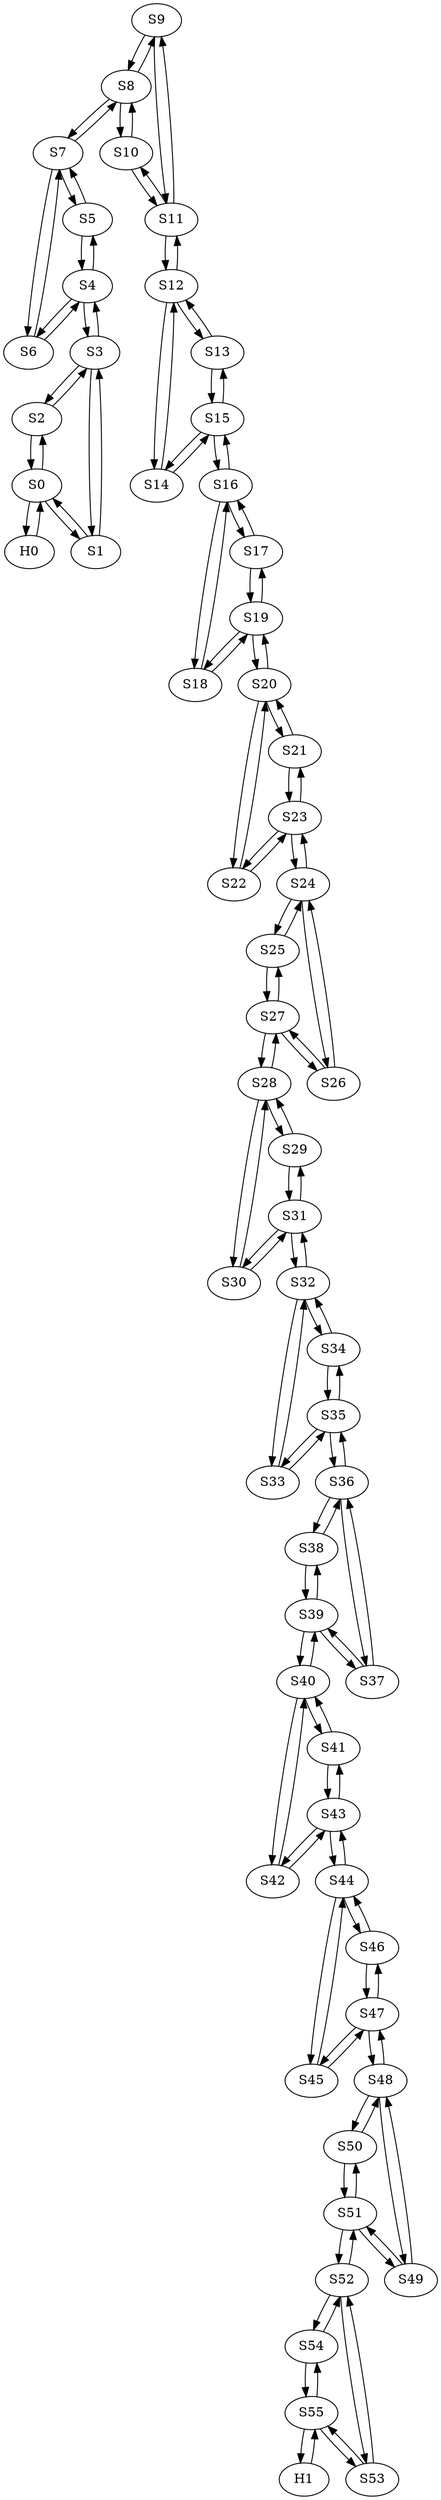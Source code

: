 strict digraph "" {
	S9	 [id=9,
		ip="10.0.0.9",
		mac="00:00:0a:00:00:09",
		type=switch];
	S8	 [id=8,
		ip="10.0.0.8",
		mac="00:00:0a:00:00:08",
		type=switch];
	S9 -> S8	 [dst_port=2,
		src_port=1];
	S11	 [id=11,
		ip="10.0.0.11",
		mac="00:00:0a:00:00:0b",
		type=switch];
	S9 -> S11	 [dst_port=1,
		src_port=2];
	S8 -> S9	 [dst_port=1,
		src_port=2];
	S7	 [id=7,
		ip="10.0.0.7",
		mac="00:00:0a:00:00:07",
		type=switch];
	S8 -> S7	 [dst_port=3,
		src_port=1];
	S10	 [id=10,
		ip="10.0.0.10",
		mac="00:00:0a:00:00:0a",
		type=switch];
	S8 -> S10	 [dst_port=1,
		src_port=3];
	S24	 [id=24,
		ip="10.0.0.24",
		mac="00:00:0a:00:00:18",
		type=switch];
	S25	 [id=25,
		ip="10.0.0.25",
		mac="00:00:0a:00:00:19",
		type=switch];
	S24 -> S25	 [dst_port=1,
		src_port=2];
	S23	 [id=23,
		ip="10.0.0.23",
		mac="00:00:0a:00:00:17",
		type=switch];
	S24 -> S23	 [dst_port=3,
		src_port=1];
	S26	 [id=26,
		ip="10.0.0.26",
		mac="00:00:0a:00:00:1a",
		type=switch];
	S24 -> S26	 [dst_port=1,
		src_port=3];
	S3	 [id=3,
		ip="10.0.0.3",
		mac="00:00:0a:00:00:03",
		type=switch];
	S2	 [id=2,
		ip="10.0.0.2",
		mac="00:00:0a:00:00:02",
		type=switch];
	S3 -> S2	 [dst_port=2,
		src_port=2];
	S1	 [id=1,
		ip="10.0.0.1",
		mac="00:00:0a:00:00:01",
		type=switch];
	S3 -> S1	 [dst_port=2,
		src_port=1];
	S4	 [id=4,
		ip="10.0.0.4",
		mac="00:00:0a:00:00:04",
		type=switch];
	S3 -> S4	 [dst_port=1,
		src_port=3];
	S2 -> S3	 [dst_port=2,
		src_port=2];
	S0	 [id=0,
		ip="10.0.0.0",
		mac="00:00:0a:00:00:00",
		type=switch];
	S2 -> S0	 [dst_port=3,
		src_port=1];
	S1 -> S3	 [dst_port=1,
		src_port=2];
	S1 -> S0	 [dst_port=2,
		src_port=1];
	S0 -> S2	 [dst_port=1,
		src_port=3];
	S0 -> S1	 [dst_port=1,
		src_port=2];
	H0	 [id=-1,
		ip="10.255.255.253",
		mac="00:00:0a:ff:ff:fd",
		type=host];
	S0 -> H0	 [dst_port=1,
		src_port=1];
	S7 -> S8	 [dst_port=1,
		src_port=3];
	S6	 [id=6,
		ip="10.0.0.6",
		mac="00:00:0a:00:00:06",
		type=switch];
	S7 -> S6	 [dst_port=2,
		src_port=2];
	S5	 [id=5,
		ip="10.0.0.5",
		mac="00:00:0a:00:00:05",
		type=switch];
	S7 -> S5	 [dst_port=2,
		src_port=1];
	S6 -> S7	 [dst_port=2,
		src_port=2];
	S6 -> S4	 [dst_port=3,
		src_port=1];
	S5 -> S7	 [dst_port=1,
		src_port=2];
	S5 -> S4	 [dst_port=2,
		src_port=1];
	S4 -> S3	 [dst_port=3,
		src_port=1];
	S4 -> S6	 [dst_port=1,
		src_port=3];
	S4 -> S5	 [dst_port=1,
		src_port=2];
	S55	 [id=55,
		ip="10.0.0.55",
		mac="00:00:0a:00:00:37",
		type=switch];
	S54	 [id=54,
		ip="10.0.0.54",
		mac="00:00:0a:00:00:36",
		type=switch];
	S55 -> S54	 [dst_port=2,
		src_port=2];
	S53	 [id=53,
		ip="10.0.0.53",
		mac="00:00:0a:00:00:35",
		type=switch];
	S55 -> S53	 [dst_port=2,
		src_port=1];
	H1	 [id=56,
		ip="10.0.0.56",
		mac="00:00:0a:00:00:38",
		type=host];
	S55 -> H1	 [dst_port=1,
		src_port=3];
	S54 -> S55	 [dst_port=2,
		src_port=2];
	S52	 [id=52,
		ip="10.0.0.52",
		mac="00:00:0a:00:00:34",
		type=switch];
	S54 -> S52	 [dst_port=3,
		src_port=1];
	S53 -> S55	 [dst_port=1,
		src_port=2];
	S53 -> S52	 [dst_port=2,
		src_port=1];
	S15	 [id=15,
		ip="10.0.0.15",
		mac="00:00:0a:00:00:0f",
		type=switch];
	S14	 [id=14,
		ip="10.0.0.14",
		mac="00:00:0a:00:00:0e",
		type=switch];
	S15 -> S14	 [dst_port=2,
		src_port=2];
	S13	 [id=13,
		ip="10.0.0.13",
		mac="00:00:0a:00:00:0d",
		type=switch];
	S15 -> S13	 [dst_port=2,
		src_port=1];
	S16	 [id=16,
		ip="10.0.0.16",
		mac="00:00:0a:00:00:10",
		type=switch];
	S15 -> S16	 [dst_port=1,
		src_port=3];
	S51	 [id=51,
		ip="10.0.0.51",
		mac="00:00:0a:00:00:33",
		type=switch];
	S50	 [id=50,
		ip="10.0.0.50",
		mac="00:00:0a:00:00:32",
		type=switch];
	S51 -> S50	 [dst_port=2,
		src_port=2];
	S49	 [id=49,
		ip="10.0.0.49",
		mac="00:00:0a:00:00:31",
		type=switch];
	S51 -> S49	 [dst_port=2,
		src_port=1];
	S51 -> S52	 [dst_port=1,
		src_port=3];
	S50 -> S51	 [dst_port=2,
		src_port=2];
	S48	 [id=48,
		ip="10.0.0.48",
		mac="00:00:0a:00:00:30",
		type=switch];
	S50 -> S48	 [dst_port=3,
		src_port=1];
	S25 -> S24	 [dst_port=2,
		src_port=1];
	S27	 [id=27,
		ip="10.0.0.27",
		mac="00:00:0a:00:00:1b",
		type=switch];
	S25 -> S27	 [dst_port=1,
		src_port=2];
	S14 -> S15	 [dst_port=2,
		src_port=2];
	S12	 [id=12,
		ip="10.0.0.12",
		mac="00:00:0a:00:00:0c",
		type=switch];
	S14 -> S12	 [dst_port=3,
		src_port=1];
	S19	 [id=19,
		ip="10.0.0.19",
		mac="00:00:0a:00:00:13",
		type=switch];
	S18	 [id=18,
		ip="10.0.0.18",
		mac="00:00:0a:00:00:12",
		type=switch];
	S19 -> S18	 [dst_port=2,
		src_port=2];
	S17	 [id=17,
		ip="10.0.0.17",
		mac="00:00:0a:00:00:11",
		type=switch];
	S19 -> S17	 [dst_port=2,
		src_port=1];
	S20	 [id=20,
		ip="10.0.0.20",
		mac="00:00:0a:00:00:14",
		type=switch];
	S19 -> S20	 [dst_port=1,
		src_port=3];
	S18 -> S19	 [dst_port=2,
		src_port=2];
	S18 -> S16	 [dst_port=3,
		src_port=1];
	S39	 [id=39,
		ip="10.0.0.39",
		mac="00:00:0a:00:00:27",
		type=switch];
	S38	 [id=38,
		ip="10.0.0.38",
		mac="00:00:0a:00:00:26",
		type=switch];
	S39 -> S38	 [dst_port=2,
		src_port=2];
	S40	 [id=40,
		ip="10.0.0.40",
		mac="00:00:0a:00:00:28",
		type=switch];
	S39 -> S40	 [dst_port=1,
		src_port=3];
	S37	 [id=37,
		ip="10.0.0.37",
		mac="00:00:0a:00:00:25",
		type=switch];
	S39 -> S37	 [dst_port=2,
		src_port=1];
	S38 -> S39	 [dst_port=2,
		src_port=2];
	S36	 [id=36,
		ip="10.0.0.36",
		mac="00:00:0a:00:00:24",
		type=switch];
	S38 -> S36	 [dst_port=3,
		src_port=1];
	S13 -> S15	 [dst_port=1,
		src_port=2];
	S13 -> S12	 [dst_port=2,
		src_port=1];
	S12 -> S14	 [dst_port=1,
		src_port=3];
	S12 -> S13	 [dst_port=1,
		src_port=2];
	S12 -> S11	 [dst_port=3,
		src_port=1];
	S11 -> S9	 [dst_port=2,
		src_port=1];
	S11 -> S12	 [dst_port=1,
		src_port=3];
	S11 -> S10	 [dst_port=2,
		src_port=2];
	S10 -> S8	 [dst_port=3,
		src_port=1];
	S10 -> S11	 [dst_port=2,
		src_port=2];
	S17 -> S19	 [dst_port=1,
		src_port=2];
	S17 -> S16	 [dst_port=2,
		src_port=1];
	S30	 [id=30,
		ip="10.0.0.30",
		mac="00:00:0a:00:00:1e",
		type=switch];
	S28	 [id=28,
		ip="10.0.0.28",
		mac="00:00:0a:00:00:1c",
		type=switch];
	S30 -> S28	 [dst_port=3,
		src_port=1];
	S31	 [id=31,
		ip="10.0.0.31",
		mac="00:00:0a:00:00:1f",
		type=switch];
	S30 -> S31	 [dst_port=2,
		src_port=2];
	S33	 [id=33,
		ip="10.0.0.33",
		mac="00:00:0a:00:00:21",
		type=switch];
	S32	 [id=32,
		ip="10.0.0.32",
		mac="00:00:0a:00:00:20",
		type=switch];
	S33 -> S32	 [dst_port=2,
		src_port=1];
	S35	 [id=35,
		ip="10.0.0.35",
		mac="00:00:0a:00:00:23",
		type=switch];
	S33 -> S35	 [dst_port=1,
		src_port=2];
	S32 -> S33	 [dst_port=1,
		src_port=2];
	S34	 [id=34,
		ip="10.0.0.34",
		mac="00:00:0a:00:00:22",
		type=switch];
	S32 -> S34	 [dst_port=1,
		src_port=3];
	S32 -> S31	 [dst_port=3,
		src_port=1];
	S22	 [id=22,
		ip="10.0.0.22",
		mac="00:00:0a:00:00:16",
		type=switch];
	S22 -> S23	 [dst_port=2,
		src_port=2];
	S22 -> S20	 [dst_port=3,
		src_port=1];
	S23 -> S24	 [dst_port=1,
		src_port=3];
	S23 -> S22	 [dst_port=2,
		src_port=2];
	S21	 [id=21,
		ip="10.0.0.21",
		mac="00:00:0a:00:00:15",
		type=switch];
	S23 -> S21	 [dst_port=2,
		src_port=1];
	S20 -> S19	 [dst_port=3,
		src_port=1];
	S20 -> S22	 [dst_port=1,
		src_port=3];
	S20 -> S21	 [dst_port=1,
		src_port=2];
	S21 -> S23	 [dst_port=1,
		src_port=2];
	S21 -> S20	 [dst_port=2,
		src_port=1];
	S26 -> S24	 [dst_port=3,
		src_port=1];
	S26 -> S27	 [dst_port=2,
		src_port=2];
	S27 -> S25	 [dst_port=2,
		src_port=1];
	S27 -> S26	 [dst_port=2,
		src_port=2];
	S27 -> S28	 [dst_port=1,
		src_port=3];
	S42	 [id=42,
		ip="10.0.0.42",
		mac="00:00:0a:00:00:2a",
		type=switch];
	S43	 [id=43,
		ip="10.0.0.43",
		mac="00:00:0a:00:00:2b",
		type=switch];
	S42 -> S43	 [dst_port=2,
		src_port=2];
	S42 -> S40	 [dst_port=3,
		src_port=1];
	S43 -> S42	 [dst_port=2,
		src_port=2];
	S44	 [id=44,
		ip="10.0.0.44",
		mac="00:00:0a:00:00:2c",
		type=switch];
	S43 -> S44	 [dst_port=1,
		src_port=3];
	S41	 [id=41,
		ip="10.0.0.41",
		mac="00:00:0a:00:00:29",
		type=switch];
	S43 -> S41	 [dst_port=2,
		src_port=1];
	S28 -> S30	 [dst_port=1,
		src_port=3];
	S28 -> S27	 [dst_port=3,
		src_port=1];
	S29	 [id=29,
		ip="10.0.0.29",
		mac="00:00:0a:00:00:1d",
		type=switch];
	S28 -> S29	 [dst_port=1,
		src_port=2];
	S29 -> S28	 [dst_port=2,
		src_port=1];
	S29 -> S31	 [dst_port=1,
		src_port=2];
	S48 -> S50	 [dst_port=1,
		src_port=3];
	S48 -> S49	 [dst_port=1,
		src_port=2];
	S47	 [id=47,
		ip="10.0.0.47",
		mac="00:00:0a:00:00:2f",
		type=switch];
	S48 -> S47	 [dst_port=3,
		src_port=1];
	S36 -> S38	 [dst_port=1,
		src_port=3];
	S36 -> S35	 [dst_port=3,
		src_port=1];
	S36 -> S37	 [dst_port=1,
		src_port=2];
	S44 -> S43	 [dst_port=3,
		src_port=1];
	S45	 [id=45,
		ip="10.0.0.45",
		mac="00:00:0a:00:00:2d",
		type=switch];
	S44 -> S45	 [dst_port=1,
		src_port=2];
	S46	 [id=46,
		ip="10.0.0.46",
		mac="00:00:0a:00:00:2e",
		type=switch];
	S44 -> S46	 [dst_port=1,
		src_port=3];
	S45 -> S44	 [dst_port=2,
		src_port=1];
	S45 -> S47	 [dst_port=1,
		src_port=2];
	H0 -> S0	 [dst_port=1,
		src_port=1];
	H1 -> S55	 [dst_port=3,
		src_port=1];
	S46 -> S44	 [dst_port=3,
		src_port=1];
	S46 -> S47	 [dst_port=2,
		src_port=2];
	S49 -> S51	 [dst_port=1,
		src_port=2];
	S49 -> S48	 [dst_port=2,
		src_port=1];
	S35 -> S33	 [dst_port=2,
		src_port=1];
	S35 -> S36	 [dst_port=1,
		src_port=3];
	S35 -> S34	 [dst_port=2,
		src_port=2];
	S47 -> S48	 [dst_port=1,
		src_port=3];
	S47 -> S45	 [dst_port=2,
		src_port=1];
	S47 -> S46	 [dst_port=2,
		src_port=2];
	S16 -> S15	 [dst_port=3,
		src_port=1];
	S16 -> S18	 [dst_port=1,
		src_port=3];
	S16 -> S17	 [dst_port=1,
		src_port=2];
	S34 -> S32	 [dst_port=3,
		src_port=1];
	S34 -> S35	 [dst_port=2,
		src_port=2];
	S40 -> S39	 [dst_port=3,
		src_port=1];
	S40 -> S42	 [dst_port=1,
		src_port=3];
	S40 -> S41	 [dst_port=1,
		src_port=2];
	S31 -> S30	 [dst_port=2,
		src_port=2];
	S31 -> S32	 [dst_port=1,
		src_port=3];
	S31 -> S29	 [dst_port=2,
		src_port=1];
	S37 -> S39	 [dst_port=1,
		src_port=2];
	S37 -> S36	 [dst_port=2,
		src_port=1];
	S41 -> S43	 [dst_port=1,
		src_port=2];
	S41 -> S40	 [dst_port=2,
		src_port=1];
	S52 -> S54	 [dst_port=1,
		src_port=3];
	S52 -> S53	 [dst_port=1,
		src_port=2];
	S52 -> S51	 [dst_port=3,
		src_port=1];
}
